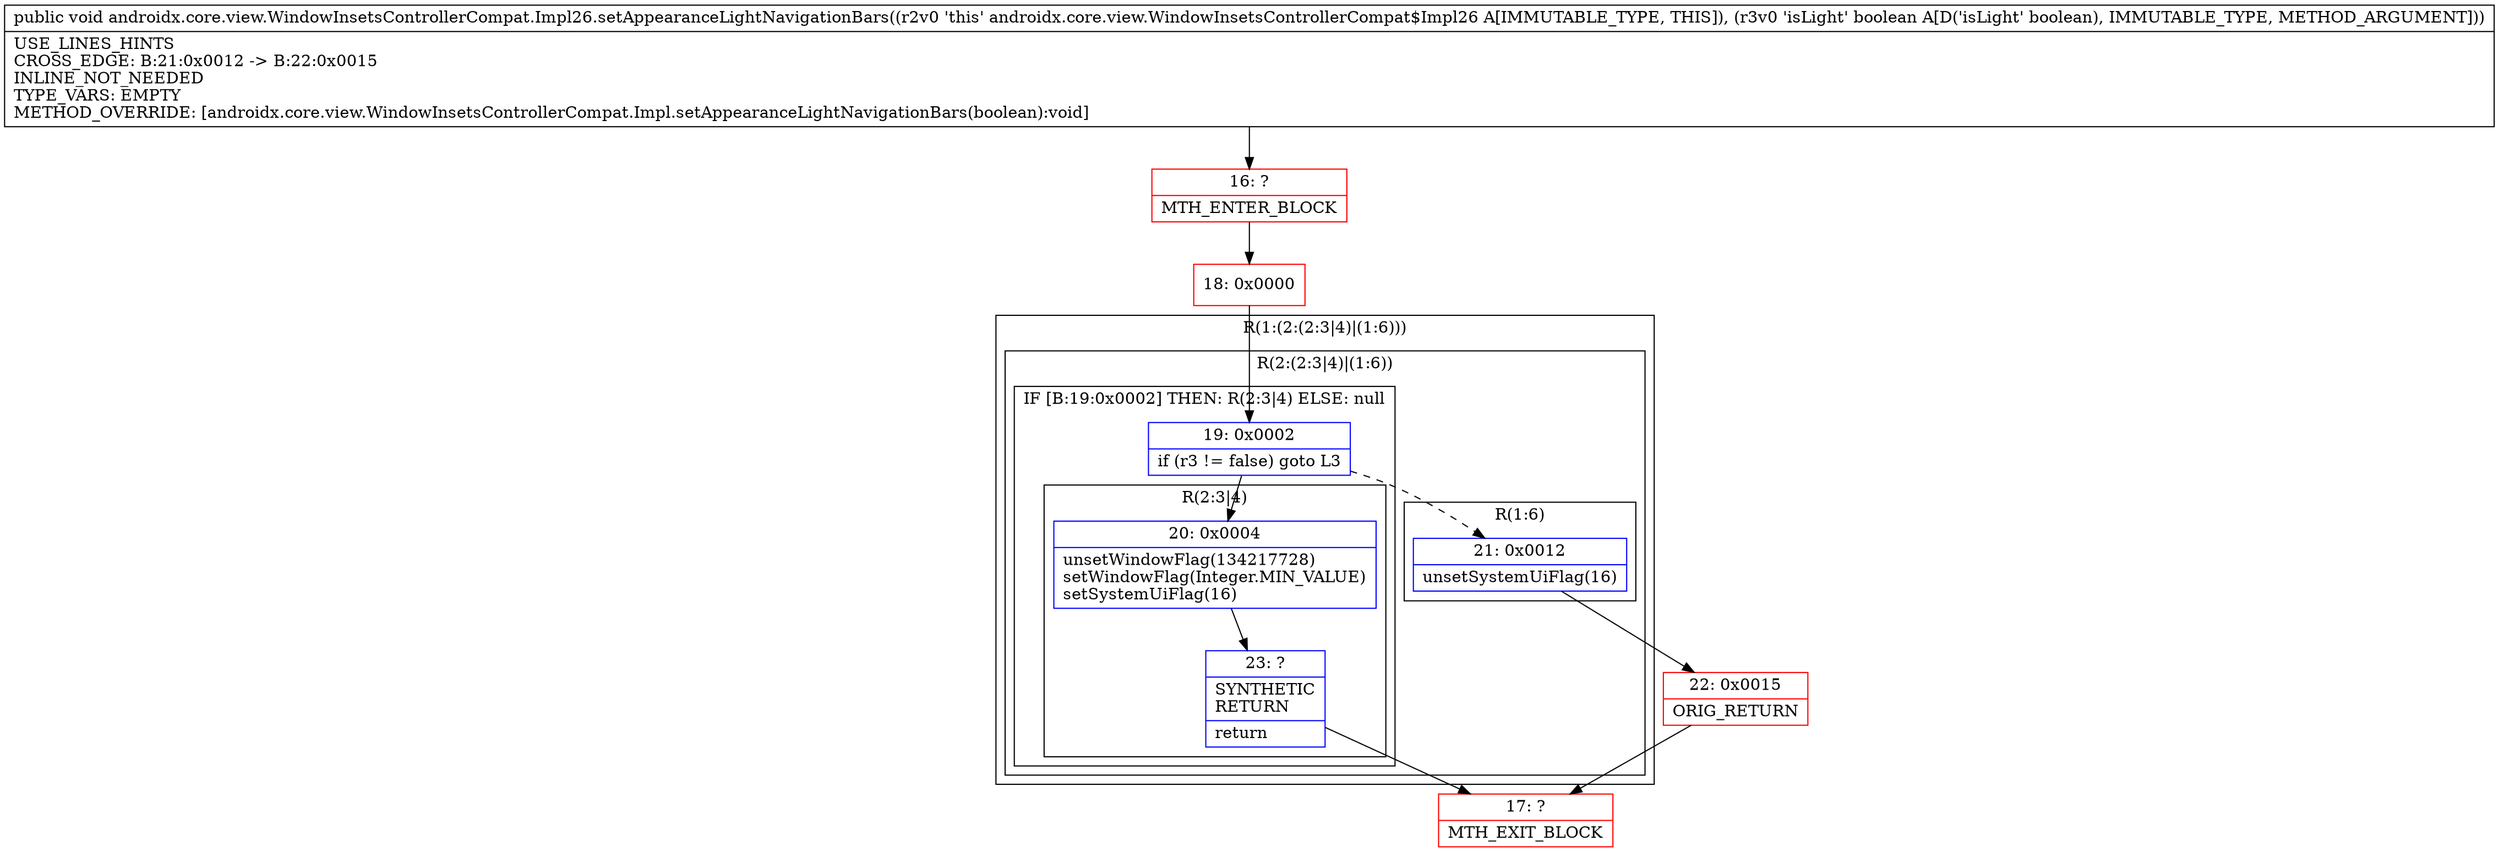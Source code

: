 digraph "CFG forandroidx.core.view.WindowInsetsControllerCompat.Impl26.setAppearanceLightNavigationBars(Z)V" {
subgraph cluster_Region_908149482 {
label = "R(1:(2:(2:3|4)|(1:6)))";
node [shape=record,color=blue];
subgraph cluster_Region_577643191 {
label = "R(2:(2:3|4)|(1:6))";
node [shape=record,color=blue];
subgraph cluster_IfRegion_324299979 {
label = "IF [B:19:0x0002] THEN: R(2:3|4) ELSE: null";
node [shape=record,color=blue];
Node_19 [shape=record,label="{19\:\ 0x0002|if (r3 != false) goto L3\l}"];
subgraph cluster_Region_1083075189 {
label = "R(2:3|4)";
node [shape=record,color=blue];
Node_20 [shape=record,label="{20\:\ 0x0004|unsetWindowFlag(134217728)\lsetWindowFlag(Integer.MIN_VALUE)\lsetSystemUiFlag(16)\l}"];
Node_23 [shape=record,label="{23\:\ ?|SYNTHETIC\lRETURN\l|return\l}"];
}
}
subgraph cluster_Region_2089047708 {
label = "R(1:6)";
node [shape=record,color=blue];
Node_21 [shape=record,label="{21\:\ 0x0012|unsetSystemUiFlag(16)\l}"];
}
}
}
Node_16 [shape=record,color=red,label="{16\:\ ?|MTH_ENTER_BLOCK\l}"];
Node_18 [shape=record,color=red,label="{18\:\ 0x0000}"];
Node_17 [shape=record,color=red,label="{17\:\ ?|MTH_EXIT_BLOCK\l}"];
Node_22 [shape=record,color=red,label="{22\:\ 0x0015|ORIG_RETURN\l}"];
MethodNode[shape=record,label="{public void androidx.core.view.WindowInsetsControllerCompat.Impl26.setAppearanceLightNavigationBars((r2v0 'this' androidx.core.view.WindowInsetsControllerCompat$Impl26 A[IMMUTABLE_TYPE, THIS]), (r3v0 'isLight' boolean A[D('isLight' boolean), IMMUTABLE_TYPE, METHOD_ARGUMENT]))  | USE_LINES_HINTS\lCROSS_EDGE: B:21:0x0012 \-\> B:22:0x0015\lINLINE_NOT_NEEDED\lTYPE_VARS: EMPTY\lMETHOD_OVERRIDE: [androidx.core.view.WindowInsetsControllerCompat.Impl.setAppearanceLightNavigationBars(boolean):void]\l}"];
MethodNode -> Node_16;Node_19 -> Node_20;
Node_19 -> Node_21[style=dashed];
Node_20 -> Node_23;
Node_23 -> Node_17;
Node_21 -> Node_22;
Node_16 -> Node_18;
Node_18 -> Node_19;
Node_22 -> Node_17;
}

